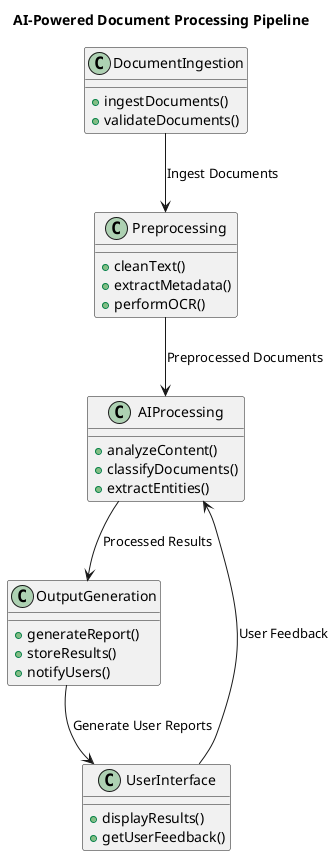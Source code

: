 @startuml
!define RECTANGLE class

title AI-Powered Document Processing Pipeline

RECTANGLE DocumentIngestion {
    + ingestDocuments()
    + validateDocuments()
}

RECTANGLE Preprocessing {
    + cleanText()
    + extractMetadata()
    + performOCR()
}

RECTANGLE AIProcessing {
    + analyzeContent()
    + classifyDocuments()
    + extractEntities()
}

RECTANGLE OutputGeneration {
    + generateReport()
    + storeResults()
    + notifyUsers()
}

RECTANGLE UserInterface {
    + displayResults()
    + getUserFeedback()
}

DocumentIngestion --> Preprocessing : "Ingest Documents"
Preprocessing --> AIProcessing : "Preprocessed Documents"
AIProcessing --> OutputGeneration : "Processed Results"
OutputGeneration --> UserInterface : "Generate User Reports"
UserInterface --> AIProcessing : "User Feedback"

@enduml